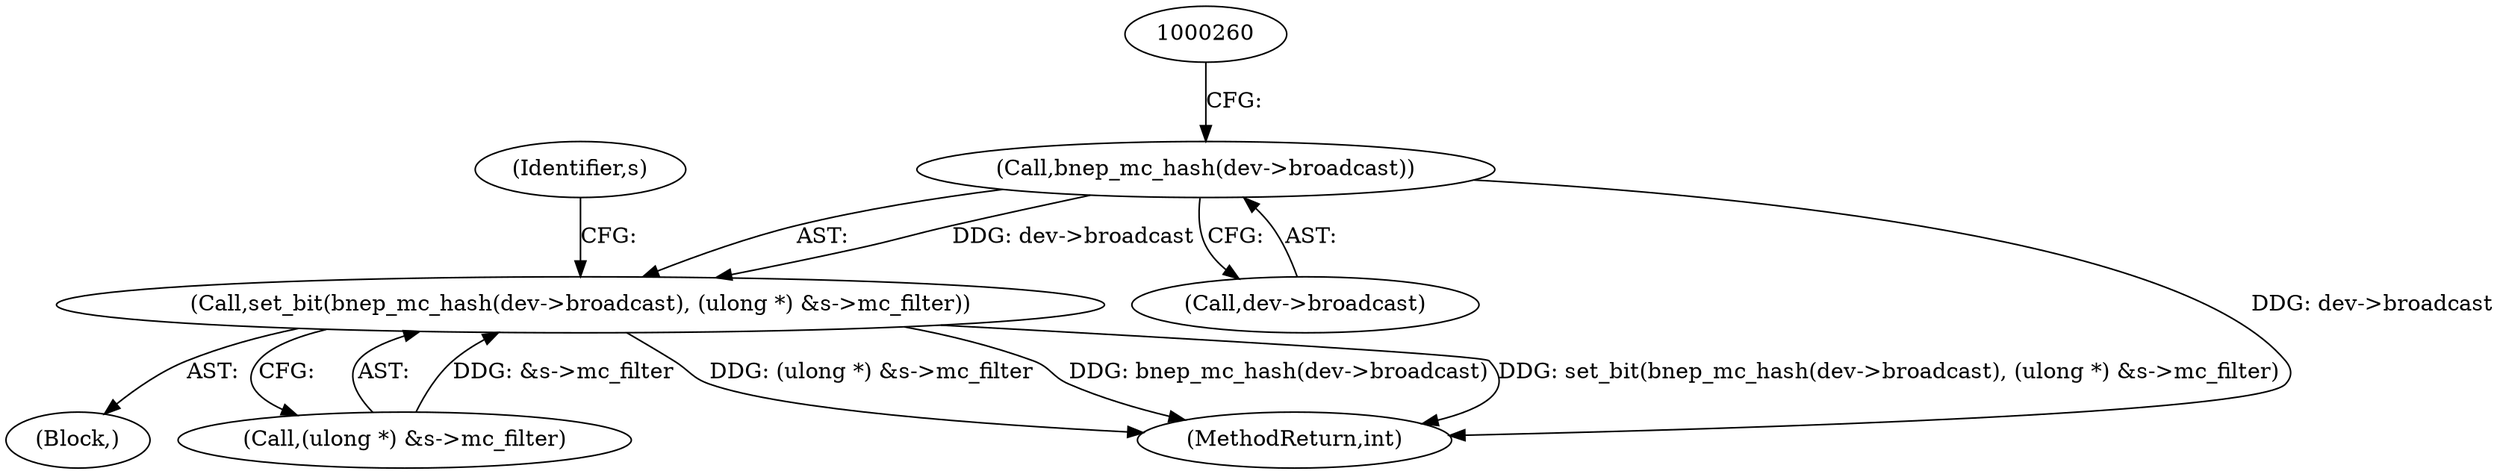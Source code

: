 digraph "0_linux_71bb99a02b32b4cc4265118e85f6035ca72923f0@pointer" {
"1000255" [label="(Call,bnep_mc_hash(dev->broadcast))"];
"1000254" [label="(Call,set_bit(bnep_mc_hash(dev->broadcast), (ulong *) &s->mc_filter))"];
"1000256" [label="(Call,dev->broadcast)"];
"1000255" [label="(Call,bnep_mc_hash(dev->broadcast))"];
"1000108" [label="(Block,)"];
"1000259" [label="(Call,(ulong *) &s->mc_filter)"];
"1000254" [label="(Call,set_bit(bnep_mc_hash(dev->broadcast), (ulong *) &s->mc_filter))"];
"1000336" [label="(MethodReturn,int)"];
"1000266" [label="(Identifier,s)"];
"1000255" -> "1000254"  [label="AST: "];
"1000255" -> "1000256"  [label="CFG: "];
"1000256" -> "1000255"  [label="AST: "];
"1000260" -> "1000255"  [label="CFG: "];
"1000255" -> "1000336"  [label="DDG: dev->broadcast"];
"1000255" -> "1000254"  [label="DDG: dev->broadcast"];
"1000254" -> "1000108"  [label="AST: "];
"1000254" -> "1000259"  [label="CFG: "];
"1000259" -> "1000254"  [label="AST: "];
"1000266" -> "1000254"  [label="CFG: "];
"1000254" -> "1000336"  [label="DDG: (ulong *) &s->mc_filter"];
"1000254" -> "1000336"  [label="DDG: bnep_mc_hash(dev->broadcast)"];
"1000254" -> "1000336"  [label="DDG: set_bit(bnep_mc_hash(dev->broadcast), (ulong *) &s->mc_filter)"];
"1000259" -> "1000254"  [label="DDG: &s->mc_filter"];
}

